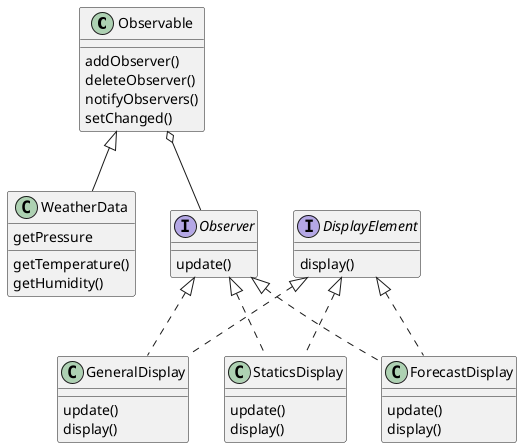 @startuml

Class Observable {
    addObserver()
    deleteObserver()
    notifyObservers()
    setChanged()
}

Class WeatherData extends Observable {
    getTemperature()
    getHumidity()
    getPressure
}

Interface Observer {
    update()
}

Interface DisplayElement {
    display()
}

Class GeneralDisplay implements Observer, DisplayElement{
    update()
    display()
}

Class StaticsDisplay implements Observer, DisplayElement{
    update()
    display()
}

Class ForecastDisplay implements Observer, DisplayElement{
    update()
    display()
}

Observable o-- Observer

@enduml